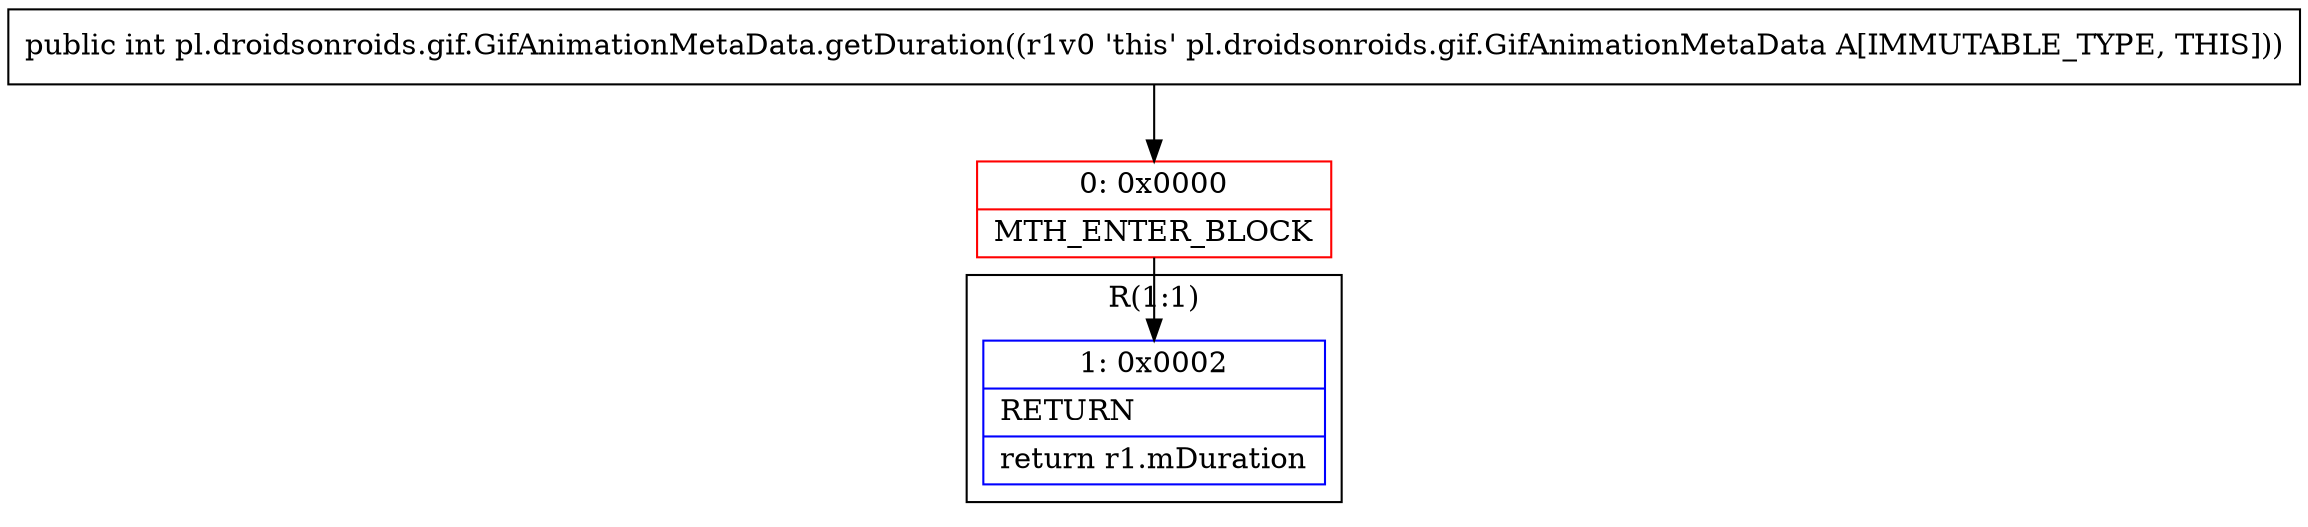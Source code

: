 digraph "CFG forpl.droidsonroids.gif.GifAnimationMetaData.getDuration()I" {
subgraph cluster_Region_928201599 {
label = "R(1:1)";
node [shape=record,color=blue];
Node_1 [shape=record,label="{1\:\ 0x0002|RETURN\l|return r1.mDuration\l}"];
}
Node_0 [shape=record,color=red,label="{0\:\ 0x0000|MTH_ENTER_BLOCK\l}"];
MethodNode[shape=record,label="{public int pl.droidsonroids.gif.GifAnimationMetaData.getDuration((r1v0 'this' pl.droidsonroids.gif.GifAnimationMetaData A[IMMUTABLE_TYPE, THIS])) }"];
MethodNode -> Node_0;
Node_0 -> Node_1;
}


